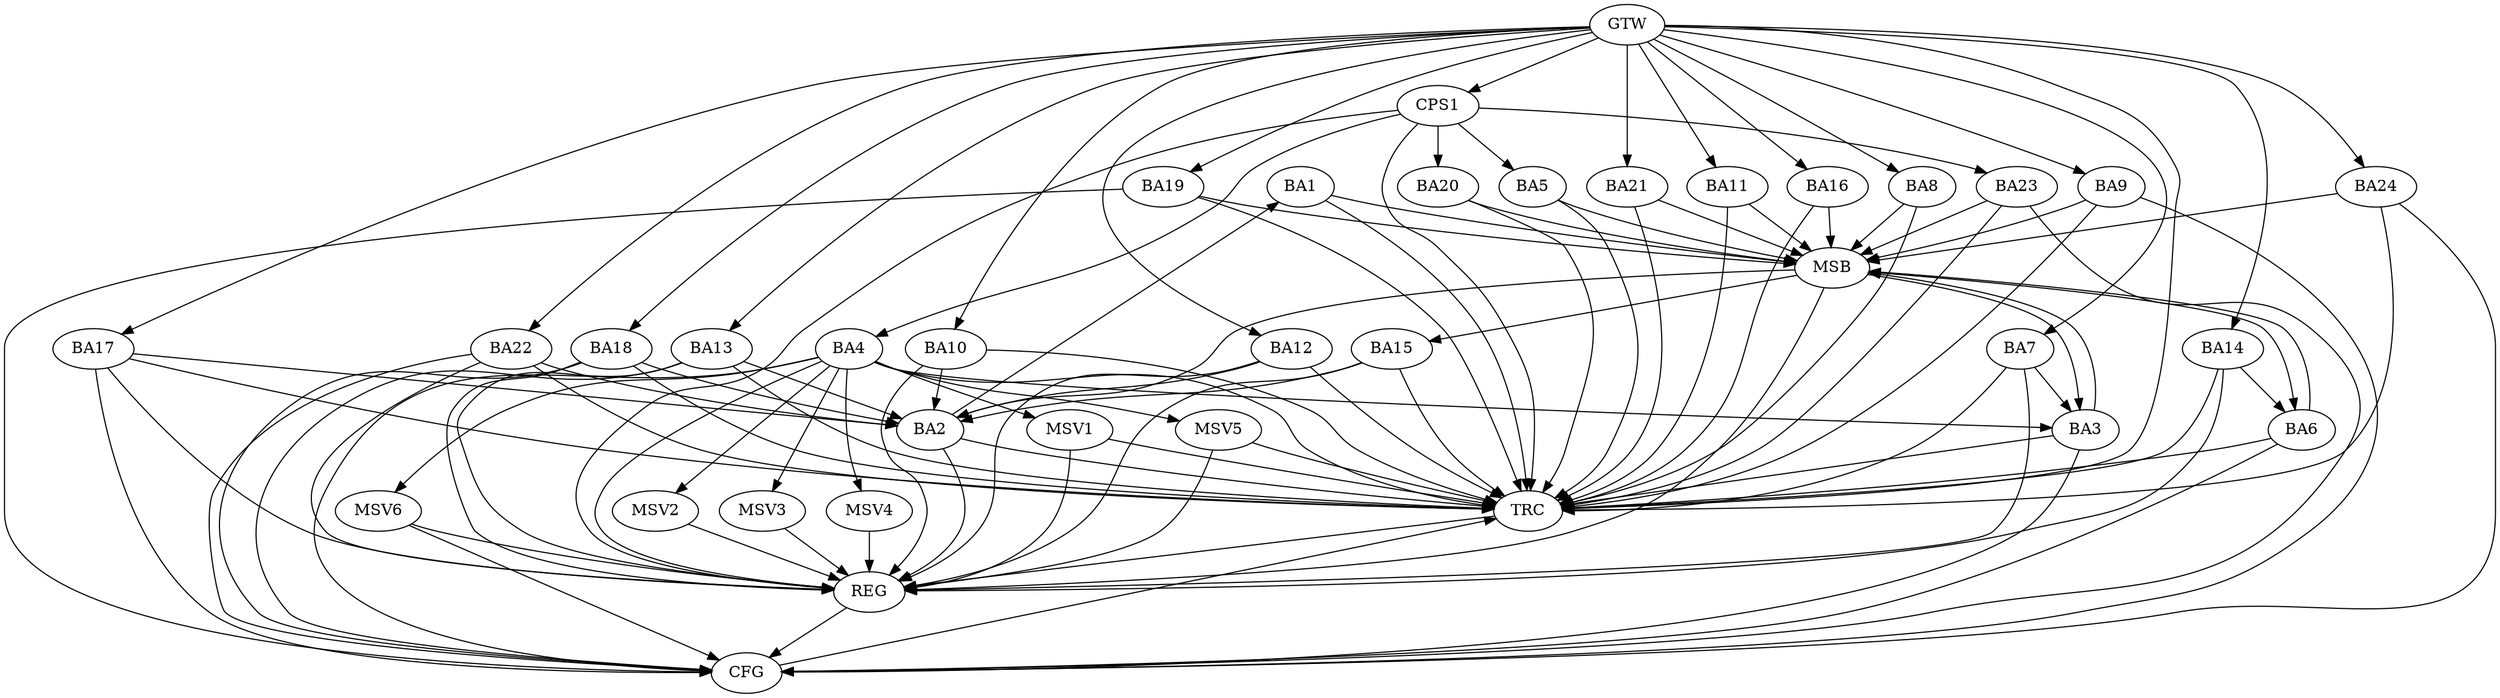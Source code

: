 strict digraph G {
  BA1 [ label="BA1" ];
  BA2 [ label="BA2" ];
  BA3 [ label="BA3" ];
  BA4 [ label="BA4" ];
  BA5 [ label="BA5" ];
  BA6 [ label="BA6" ];
  BA7 [ label="BA7" ];
  BA8 [ label="BA8" ];
  BA9 [ label="BA9" ];
  BA10 [ label="BA10" ];
  BA11 [ label="BA11" ];
  BA12 [ label="BA12" ];
  BA13 [ label="BA13" ];
  BA14 [ label="BA14" ];
  BA15 [ label="BA15" ];
  BA16 [ label="BA16" ];
  BA17 [ label="BA17" ];
  BA18 [ label="BA18" ];
  BA19 [ label="BA19" ];
  BA20 [ label="BA20" ];
  BA21 [ label="BA21" ];
  BA22 [ label="BA22" ];
  BA23 [ label="BA23" ];
  BA24 [ label="BA24" ];
  CPS1 [ label="CPS1" ];
  GTW [ label="GTW" ];
  REG [ label="REG" ];
  MSB [ label="MSB" ];
  CFG [ label="CFG" ];
  TRC [ label="TRC" ];
  MSV1 [ label="MSV1" ];
  MSV2 [ label="MSV2" ];
  MSV3 [ label="MSV3" ];
  MSV4 [ label="MSV4" ];
  MSV5 [ label="MSV5" ];
  MSV6 [ label="MSV6" ];
  BA2 -> BA1;
  BA4 -> BA3;
  BA7 -> BA3;
  BA10 -> BA2;
  BA12 -> BA2;
  BA13 -> BA2;
  BA14 -> BA6;
  BA15 -> BA2;
  BA17 -> BA2;
  BA18 -> BA2;
  BA22 -> BA2;
  CPS1 -> BA5;
  CPS1 -> BA23;
  CPS1 -> BA20;
  CPS1 -> BA4;
  GTW -> BA7;
  GTW -> BA8;
  GTW -> BA9;
  GTW -> BA10;
  GTW -> BA11;
  GTW -> BA12;
  GTW -> BA13;
  GTW -> BA14;
  GTW -> BA16;
  GTW -> BA17;
  GTW -> BA18;
  GTW -> BA19;
  GTW -> BA21;
  GTW -> BA22;
  GTW -> BA24;
  GTW -> CPS1;
  BA2 -> REG;
  BA4 -> REG;
  BA7 -> REG;
  BA10 -> REG;
  BA12 -> REG;
  BA13 -> REG;
  BA14 -> REG;
  BA15 -> REG;
  BA17 -> REG;
  BA18 -> REG;
  BA22 -> REG;
  CPS1 -> REG;
  BA1 -> MSB;
  MSB -> BA2;
  MSB -> REG;
  BA3 -> MSB;
  BA5 -> MSB;
  BA6 -> MSB;
  BA8 -> MSB;
  BA9 -> MSB;
  BA11 -> MSB;
  BA16 -> MSB;
  MSB -> BA6;
  BA19 -> MSB;
  BA20 -> MSB;
  MSB -> BA3;
  BA21 -> MSB;
  BA23 -> MSB;
  BA24 -> MSB;
  MSB -> BA15;
  BA6 -> CFG;
  BA24 -> CFG;
  BA23 -> CFG;
  BA3 -> CFG;
  BA18 -> CFG;
  BA9 -> CFG;
  BA17 -> CFG;
  BA19 -> CFG;
  BA22 -> CFG;
  BA4 -> CFG;
  BA13 -> CFG;
  REG -> CFG;
  BA1 -> TRC;
  BA2 -> TRC;
  BA3 -> TRC;
  BA4 -> TRC;
  BA5 -> TRC;
  BA6 -> TRC;
  BA7 -> TRC;
  BA8 -> TRC;
  BA9 -> TRC;
  BA10 -> TRC;
  BA11 -> TRC;
  BA12 -> TRC;
  BA13 -> TRC;
  BA14 -> TRC;
  BA15 -> TRC;
  BA16 -> TRC;
  BA17 -> TRC;
  BA18 -> TRC;
  BA19 -> TRC;
  BA20 -> TRC;
  BA21 -> TRC;
  BA22 -> TRC;
  BA23 -> TRC;
  BA24 -> TRC;
  CPS1 -> TRC;
  GTW -> TRC;
  CFG -> TRC;
  TRC -> REG;
  BA4 -> MSV1;
  BA4 -> MSV2;
  BA4 -> MSV3;
  BA4 -> MSV4;
  BA4 -> MSV5;
  BA4 -> MSV6;
  MSV1 -> REG;
  MSV1 -> TRC;
  MSV2 -> REG;
  MSV3 -> REG;
  MSV4 -> REG;
  MSV5 -> REG;
  MSV5 -> TRC;
  MSV6 -> REG;
  MSV6 -> CFG;
}
